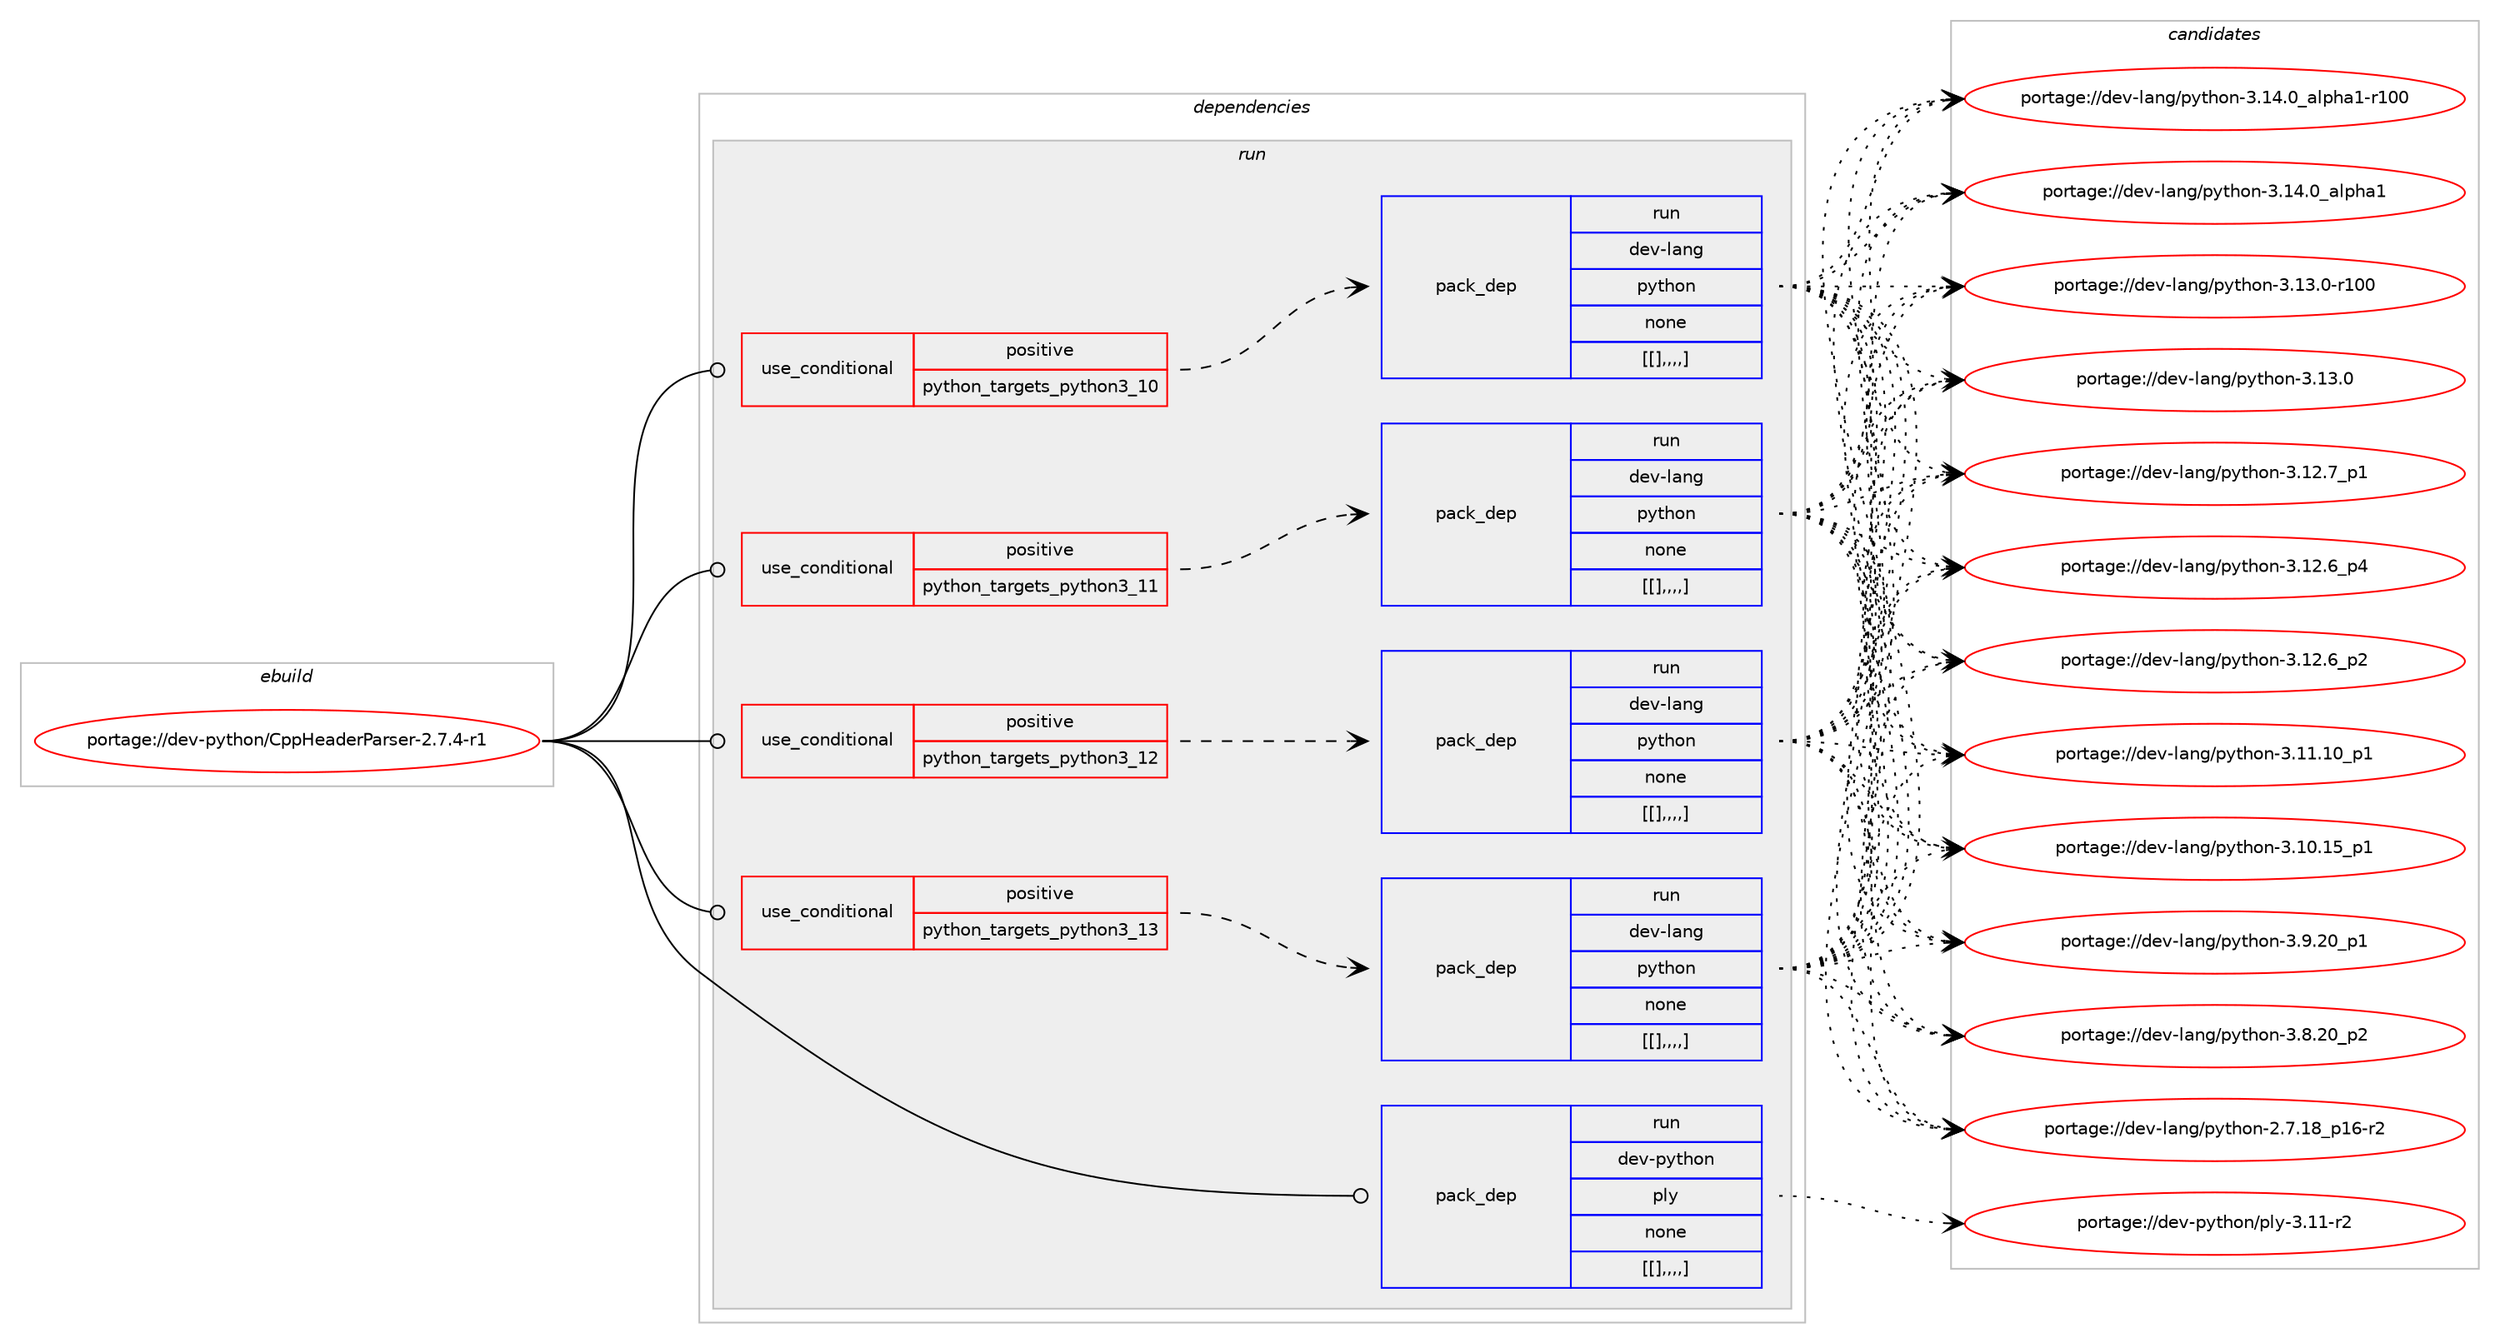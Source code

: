 digraph prolog {

# *************
# Graph options
# *************

newrank=true;
concentrate=true;
compound=true;
graph [rankdir=LR,fontname=Helvetica,fontsize=10,ranksep=1.5];#, ranksep=2.5, nodesep=0.2];
edge  [arrowhead=vee];
node  [fontname=Helvetica,fontsize=10];

# **********
# The ebuild
# **********

subgraph cluster_leftcol {
color=gray;
label=<<i>ebuild</i>>;
id [label="portage://dev-python/CppHeaderParser-2.7.4-r1", color=red, width=4, href="../dev-python/CppHeaderParser-2.7.4-r1.svg"];
}

# ****************
# The dependencies
# ****************

subgraph cluster_midcol {
color=gray;
label=<<i>dependencies</i>>;
subgraph cluster_compile {
fillcolor="#eeeeee";
style=filled;
label=<<i>compile</i>>;
}
subgraph cluster_compileandrun {
fillcolor="#eeeeee";
style=filled;
label=<<i>compile and run</i>>;
}
subgraph cluster_run {
fillcolor="#eeeeee";
style=filled;
label=<<i>run</i>>;
subgraph cond32381 {
dependency145798 [label=<<TABLE BORDER="0" CELLBORDER="1" CELLSPACING="0" CELLPADDING="4"><TR><TD ROWSPAN="3" CELLPADDING="10">use_conditional</TD></TR><TR><TD>positive</TD></TR><TR><TD>python_targets_python3_10</TD></TR></TABLE>>, shape=none, color=red];
subgraph pack112093 {
dependency145799 [label=<<TABLE BORDER="0" CELLBORDER="1" CELLSPACING="0" CELLPADDING="4" WIDTH="220"><TR><TD ROWSPAN="6" CELLPADDING="30">pack_dep</TD></TR><TR><TD WIDTH="110">run</TD></TR><TR><TD>dev-lang</TD></TR><TR><TD>python</TD></TR><TR><TD>none</TD></TR><TR><TD>[[],,,,]</TD></TR></TABLE>>, shape=none, color=blue];
}
dependency145798:e -> dependency145799:w [weight=20,style="dashed",arrowhead="vee"];
}
id:e -> dependency145798:w [weight=20,style="solid",arrowhead="odot"];
subgraph cond32384 {
dependency145804 [label=<<TABLE BORDER="0" CELLBORDER="1" CELLSPACING="0" CELLPADDING="4"><TR><TD ROWSPAN="3" CELLPADDING="10">use_conditional</TD></TR><TR><TD>positive</TD></TR><TR><TD>python_targets_python3_11</TD></TR></TABLE>>, shape=none, color=red];
subgraph pack112096 {
dependency145805 [label=<<TABLE BORDER="0" CELLBORDER="1" CELLSPACING="0" CELLPADDING="4" WIDTH="220"><TR><TD ROWSPAN="6" CELLPADDING="30">pack_dep</TD></TR><TR><TD WIDTH="110">run</TD></TR><TR><TD>dev-lang</TD></TR><TR><TD>python</TD></TR><TR><TD>none</TD></TR><TR><TD>[[],,,,]</TD></TR></TABLE>>, shape=none, color=blue];
}
dependency145804:e -> dependency145805:w [weight=20,style="dashed",arrowhead="vee"];
}
id:e -> dependency145804:w [weight=20,style="solid",arrowhead="odot"];
subgraph cond32387 {
dependency145810 [label=<<TABLE BORDER="0" CELLBORDER="1" CELLSPACING="0" CELLPADDING="4"><TR><TD ROWSPAN="3" CELLPADDING="10">use_conditional</TD></TR><TR><TD>positive</TD></TR><TR><TD>python_targets_python3_12</TD></TR></TABLE>>, shape=none, color=red];
subgraph pack112099 {
dependency145812 [label=<<TABLE BORDER="0" CELLBORDER="1" CELLSPACING="0" CELLPADDING="4" WIDTH="220"><TR><TD ROWSPAN="6" CELLPADDING="30">pack_dep</TD></TR><TR><TD WIDTH="110">run</TD></TR><TR><TD>dev-lang</TD></TR><TR><TD>python</TD></TR><TR><TD>none</TD></TR><TR><TD>[[],,,,]</TD></TR></TABLE>>, shape=none, color=blue];
}
dependency145810:e -> dependency145812:w [weight=20,style="dashed",arrowhead="vee"];
}
id:e -> dependency145810:w [weight=20,style="solid",arrowhead="odot"];
subgraph cond32389 {
dependency145814 [label=<<TABLE BORDER="0" CELLBORDER="1" CELLSPACING="0" CELLPADDING="4"><TR><TD ROWSPAN="3" CELLPADDING="10">use_conditional</TD></TR><TR><TD>positive</TD></TR><TR><TD>python_targets_python3_13</TD></TR></TABLE>>, shape=none, color=red];
subgraph pack112101 {
dependency145815 [label=<<TABLE BORDER="0" CELLBORDER="1" CELLSPACING="0" CELLPADDING="4" WIDTH="220"><TR><TD ROWSPAN="6" CELLPADDING="30">pack_dep</TD></TR><TR><TD WIDTH="110">run</TD></TR><TR><TD>dev-lang</TD></TR><TR><TD>python</TD></TR><TR><TD>none</TD></TR><TR><TD>[[],,,,]</TD></TR></TABLE>>, shape=none, color=blue];
}
dependency145814:e -> dependency145815:w [weight=20,style="dashed",arrowhead="vee"];
}
id:e -> dependency145814:w [weight=20,style="solid",arrowhead="odot"];
subgraph pack112103 {
dependency145818 [label=<<TABLE BORDER="0" CELLBORDER="1" CELLSPACING="0" CELLPADDING="4" WIDTH="220"><TR><TD ROWSPAN="6" CELLPADDING="30">pack_dep</TD></TR><TR><TD WIDTH="110">run</TD></TR><TR><TD>dev-python</TD></TR><TR><TD>ply</TD></TR><TR><TD>none</TD></TR><TR><TD>[[],,,,]</TD></TR></TABLE>>, shape=none, color=blue];
}
id:e -> dependency145818:w [weight=20,style="solid",arrowhead="odot"];
}
}

# **************
# The candidates
# **************

subgraph cluster_choices {
rank=same;
color=gray;
label=<<i>candidates</i>>;

subgraph choice112088 {
color=black;
nodesep=1;
choice100101118451089711010347112121116104111110455146495246489597108112104974945114494848 [label="portage://dev-lang/python-3.14.0_alpha1-r100", color=red, width=4,href="../dev-lang/python-3.14.0_alpha1-r100.svg"];
choice1001011184510897110103471121211161041111104551464952464895971081121049749 [label="portage://dev-lang/python-3.14.0_alpha1", color=red, width=4,href="../dev-lang/python-3.14.0_alpha1.svg"];
choice1001011184510897110103471121211161041111104551464951464845114494848 [label="portage://dev-lang/python-3.13.0-r100", color=red, width=4,href="../dev-lang/python-3.13.0-r100.svg"];
choice10010111845108971101034711212111610411111045514649514648 [label="portage://dev-lang/python-3.13.0", color=red, width=4,href="../dev-lang/python-3.13.0.svg"];
choice100101118451089711010347112121116104111110455146495046559511249 [label="portage://dev-lang/python-3.12.7_p1", color=red, width=4,href="../dev-lang/python-3.12.7_p1.svg"];
choice100101118451089711010347112121116104111110455146495046549511252 [label="portage://dev-lang/python-3.12.6_p4", color=red, width=4,href="../dev-lang/python-3.12.6_p4.svg"];
choice100101118451089711010347112121116104111110455146495046549511250 [label="portage://dev-lang/python-3.12.6_p2", color=red, width=4,href="../dev-lang/python-3.12.6_p2.svg"];
choice10010111845108971101034711212111610411111045514649494649489511249 [label="portage://dev-lang/python-3.11.10_p1", color=red, width=4,href="../dev-lang/python-3.11.10_p1.svg"];
choice10010111845108971101034711212111610411111045514649484649539511249 [label="portage://dev-lang/python-3.10.15_p1", color=red, width=4,href="../dev-lang/python-3.10.15_p1.svg"];
choice100101118451089711010347112121116104111110455146574650489511249 [label="portage://dev-lang/python-3.9.20_p1", color=red, width=4,href="../dev-lang/python-3.9.20_p1.svg"];
choice100101118451089711010347112121116104111110455146564650489511250 [label="portage://dev-lang/python-3.8.20_p2", color=red, width=4,href="../dev-lang/python-3.8.20_p2.svg"];
choice100101118451089711010347112121116104111110455046554649569511249544511450 [label="portage://dev-lang/python-2.7.18_p16-r2", color=red, width=4,href="../dev-lang/python-2.7.18_p16-r2.svg"];
dependency145799:e -> choice100101118451089711010347112121116104111110455146495246489597108112104974945114494848:w [style=dotted,weight="100"];
dependency145799:e -> choice1001011184510897110103471121211161041111104551464952464895971081121049749:w [style=dotted,weight="100"];
dependency145799:e -> choice1001011184510897110103471121211161041111104551464951464845114494848:w [style=dotted,weight="100"];
dependency145799:e -> choice10010111845108971101034711212111610411111045514649514648:w [style=dotted,weight="100"];
dependency145799:e -> choice100101118451089711010347112121116104111110455146495046559511249:w [style=dotted,weight="100"];
dependency145799:e -> choice100101118451089711010347112121116104111110455146495046549511252:w [style=dotted,weight="100"];
dependency145799:e -> choice100101118451089711010347112121116104111110455146495046549511250:w [style=dotted,weight="100"];
dependency145799:e -> choice10010111845108971101034711212111610411111045514649494649489511249:w [style=dotted,weight="100"];
dependency145799:e -> choice10010111845108971101034711212111610411111045514649484649539511249:w [style=dotted,weight="100"];
dependency145799:e -> choice100101118451089711010347112121116104111110455146574650489511249:w [style=dotted,weight="100"];
dependency145799:e -> choice100101118451089711010347112121116104111110455146564650489511250:w [style=dotted,weight="100"];
dependency145799:e -> choice100101118451089711010347112121116104111110455046554649569511249544511450:w [style=dotted,weight="100"];
}
subgraph choice112096 {
color=black;
nodesep=1;
choice100101118451089711010347112121116104111110455146495246489597108112104974945114494848 [label="portage://dev-lang/python-3.14.0_alpha1-r100", color=red, width=4,href="../dev-lang/python-3.14.0_alpha1-r100.svg"];
choice1001011184510897110103471121211161041111104551464952464895971081121049749 [label="portage://dev-lang/python-3.14.0_alpha1", color=red, width=4,href="../dev-lang/python-3.14.0_alpha1.svg"];
choice1001011184510897110103471121211161041111104551464951464845114494848 [label="portage://dev-lang/python-3.13.0-r100", color=red, width=4,href="../dev-lang/python-3.13.0-r100.svg"];
choice10010111845108971101034711212111610411111045514649514648 [label="portage://dev-lang/python-3.13.0", color=red, width=4,href="../dev-lang/python-3.13.0.svg"];
choice100101118451089711010347112121116104111110455146495046559511249 [label="portage://dev-lang/python-3.12.7_p1", color=red, width=4,href="../dev-lang/python-3.12.7_p1.svg"];
choice100101118451089711010347112121116104111110455146495046549511252 [label="portage://dev-lang/python-3.12.6_p4", color=red, width=4,href="../dev-lang/python-3.12.6_p4.svg"];
choice100101118451089711010347112121116104111110455146495046549511250 [label="portage://dev-lang/python-3.12.6_p2", color=red, width=4,href="../dev-lang/python-3.12.6_p2.svg"];
choice10010111845108971101034711212111610411111045514649494649489511249 [label="portage://dev-lang/python-3.11.10_p1", color=red, width=4,href="../dev-lang/python-3.11.10_p1.svg"];
choice10010111845108971101034711212111610411111045514649484649539511249 [label="portage://dev-lang/python-3.10.15_p1", color=red, width=4,href="../dev-lang/python-3.10.15_p1.svg"];
choice100101118451089711010347112121116104111110455146574650489511249 [label="portage://dev-lang/python-3.9.20_p1", color=red, width=4,href="../dev-lang/python-3.9.20_p1.svg"];
choice100101118451089711010347112121116104111110455146564650489511250 [label="portage://dev-lang/python-3.8.20_p2", color=red, width=4,href="../dev-lang/python-3.8.20_p2.svg"];
choice100101118451089711010347112121116104111110455046554649569511249544511450 [label="portage://dev-lang/python-2.7.18_p16-r2", color=red, width=4,href="../dev-lang/python-2.7.18_p16-r2.svg"];
dependency145805:e -> choice100101118451089711010347112121116104111110455146495246489597108112104974945114494848:w [style=dotted,weight="100"];
dependency145805:e -> choice1001011184510897110103471121211161041111104551464952464895971081121049749:w [style=dotted,weight="100"];
dependency145805:e -> choice1001011184510897110103471121211161041111104551464951464845114494848:w [style=dotted,weight="100"];
dependency145805:e -> choice10010111845108971101034711212111610411111045514649514648:w [style=dotted,weight="100"];
dependency145805:e -> choice100101118451089711010347112121116104111110455146495046559511249:w [style=dotted,weight="100"];
dependency145805:e -> choice100101118451089711010347112121116104111110455146495046549511252:w [style=dotted,weight="100"];
dependency145805:e -> choice100101118451089711010347112121116104111110455146495046549511250:w [style=dotted,weight="100"];
dependency145805:e -> choice10010111845108971101034711212111610411111045514649494649489511249:w [style=dotted,weight="100"];
dependency145805:e -> choice10010111845108971101034711212111610411111045514649484649539511249:w [style=dotted,weight="100"];
dependency145805:e -> choice100101118451089711010347112121116104111110455146574650489511249:w [style=dotted,weight="100"];
dependency145805:e -> choice100101118451089711010347112121116104111110455146564650489511250:w [style=dotted,weight="100"];
dependency145805:e -> choice100101118451089711010347112121116104111110455046554649569511249544511450:w [style=dotted,weight="100"];
}
subgraph choice112099 {
color=black;
nodesep=1;
choice100101118451089711010347112121116104111110455146495246489597108112104974945114494848 [label="portage://dev-lang/python-3.14.0_alpha1-r100", color=red, width=4,href="../dev-lang/python-3.14.0_alpha1-r100.svg"];
choice1001011184510897110103471121211161041111104551464952464895971081121049749 [label="portage://dev-lang/python-3.14.0_alpha1", color=red, width=4,href="../dev-lang/python-3.14.0_alpha1.svg"];
choice1001011184510897110103471121211161041111104551464951464845114494848 [label="portage://dev-lang/python-3.13.0-r100", color=red, width=4,href="../dev-lang/python-3.13.0-r100.svg"];
choice10010111845108971101034711212111610411111045514649514648 [label="portage://dev-lang/python-3.13.0", color=red, width=4,href="../dev-lang/python-3.13.0.svg"];
choice100101118451089711010347112121116104111110455146495046559511249 [label="portage://dev-lang/python-3.12.7_p1", color=red, width=4,href="../dev-lang/python-3.12.7_p1.svg"];
choice100101118451089711010347112121116104111110455146495046549511252 [label="portage://dev-lang/python-3.12.6_p4", color=red, width=4,href="../dev-lang/python-3.12.6_p4.svg"];
choice100101118451089711010347112121116104111110455146495046549511250 [label="portage://dev-lang/python-3.12.6_p2", color=red, width=4,href="../dev-lang/python-3.12.6_p2.svg"];
choice10010111845108971101034711212111610411111045514649494649489511249 [label="portage://dev-lang/python-3.11.10_p1", color=red, width=4,href="../dev-lang/python-3.11.10_p1.svg"];
choice10010111845108971101034711212111610411111045514649484649539511249 [label="portage://dev-lang/python-3.10.15_p1", color=red, width=4,href="../dev-lang/python-3.10.15_p1.svg"];
choice100101118451089711010347112121116104111110455146574650489511249 [label="portage://dev-lang/python-3.9.20_p1", color=red, width=4,href="../dev-lang/python-3.9.20_p1.svg"];
choice100101118451089711010347112121116104111110455146564650489511250 [label="portage://dev-lang/python-3.8.20_p2", color=red, width=4,href="../dev-lang/python-3.8.20_p2.svg"];
choice100101118451089711010347112121116104111110455046554649569511249544511450 [label="portage://dev-lang/python-2.7.18_p16-r2", color=red, width=4,href="../dev-lang/python-2.7.18_p16-r2.svg"];
dependency145812:e -> choice100101118451089711010347112121116104111110455146495246489597108112104974945114494848:w [style=dotted,weight="100"];
dependency145812:e -> choice1001011184510897110103471121211161041111104551464952464895971081121049749:w [style=dotted,weight="100"];
dependency145812:e -> choice1001011184510897110103471121211161041111104551464951464845114494848:w [style=dotted,weight="100"];
dependency145812:e -> choice10010111845108971101034711212111610411111045514649514648:w [style=dotted,weight="100"];
dependency145812:e -> choice100101118451089711010347112121116104111110455146495046559511249:w [style=dotted,weight="100"];
dependency145812:e -> choice100101118451089711010347112121116104111110455146495046549511252:w [style=dotted,weight="100"];
dependency145812:e -> choice100101118451089711010347112121116104111110455146495046549511250:w [style=dotted,weight="100"];
dependency145812:e -> choice10010111845108971101034711212111610411111045514649494649489511249:w [style=dotted,weight="100"];
dependency145812:e -> choice10010111845108971101034711212111610411111045514649484649539511249:w [style=dotted,weight="100"];
dependency145812:e -> choice100101118451089711010347112121116104111110455146574650489511249:w [style=dotted,weight="100"];
dependency145812:e -> choice100101118451089711010347112121116104111110455146564650489511250:w [style=dotted,weight="100"];
dependency145812:e -> choice100101118451089711010347112121116104111110455046554649569511249544511450:w [style=dotted,weight="100"];
}
subgraph choice112110 {
color=black;
nodesep=1;
choice100101118451089711010347112121116104111110455146495246489597108112104974945114494848 [label="portage://dev-lang/python-3.14.0_alpha1-r100", color=red, width=4,href="../dev-lang/python-3.14.0_alpha1-r100.svg"];
choice1001011184510897110103471121211161041111104551464952464895971081121049749 [label="portage://dev-lang/python-3.14.0_alpha1", color=red, width=4,href="../dev-lang/python-3.14.0_alpha1.svg"];
choice1001011184510897110103471121211161041111104551464951464845114494848 [label="portage://dev-lang/python-3.13.0-r100", color=red, width=4,href="../dev-lang/python-3.13.0-r100.svg"];
choice10010111845108971101034711212111610411111045514649514648 [label="portage://dev-lang/python-3.13.0", color=red, width=4,href="../dev-lang/python-3.13.0.svg"];
choice100101118451089711010347112121116104111110455146495046559511249 [label="portage://dev-lang/python-3.12.7_p1", color=red, width=4,href="../dev-lang/python-3.12.7_p1.svg"];
choice100101118451089711010347112121116104111110455146495046549511252 [label="portage://dev-lang/python-3.12.6_p4", color=red, width=4,href="../dev-lang/python-3.12.6_p4.svg"];
choice100101118451089711010347112121116104111110455146495046549511250 [label="portage://dev-lang/python-3.12.6_p2", color=red, width=4,href="../dev-lang/python-3.12.6_p2.svg"];
choice10010111845108971101034711212111610411111045514649494649489511249 [label="portage://dev-lang/python-3.11.10_p1", color=red, width=4,href="../dev-lang/python-3.11.10_p1.svg"];
choice10010111845108971101034711212111610411111045514649484649539511249 [label="portage://dev-lang/python-3.10.15_p1", color=red, width=4,href="../dev-lang/python-3.10.15_p1.svg"];
choice100101118451089711010347112121116104111110455146574650489511249 [label="portage://dev-lang/python-3.9.20_p1", color=red, width=4,href="../dev-lang/python-3.9.20_p1.svg"];
choice100101118451089711010347112121116104111110455146564650489511250 [label="portage://dev-lang/python-3.8.20_p2", color=red, width=4,href="../dev-lang/python-3.8.20_p2.svg"];
choice100101118451089711010347112121116104111110455046554649569511249544511450 [label="portage://dev-lang/python-2.7.18_p16-r2", color=red, width=4,href="../dev-lang/python-2.7.18_p16-r2.svg"];
dependency145815:e -> choice100101118451089711010347112121116104111110455146495246489597108112104974945114494848:w [style=dotted,weight="100"];
dependency145815:e -> choice1001011184510897110103471121211161041111104551464952464895971081121049749:w [style=dotted,weight="100"];
dependency145815:e -> choice1001011184510897110103471121211161041111104551464951464845114494848:w [style=dotted,weight="100"];
dependency145815:e -> choice10010111845108971101034711212111610411111045514649514648:w [style=dotted,weight="100"];
dependency145815:e -> choice100101118451089711010347112121116104111110455146495046559511249:w [style=dotted,weight="100"];
dependency145815:e -> choice100101118451089711010347112121116104111110455146495046549511252:w [style=dotted,weight="100"];
dependency145815:e -> choice100101118451089711010347112121116104111110455146495046549511250:w [style=dotted,weight="100"];
dependency145815:e -> choice10010111845108971101034711212111610411111045514649494649489511249:w [style=dotted,weight="100"];
dependency145815:e -> choice10010111845108971101034711212111610411111045514649484649539511249:w [style=dotted,weight="100"];
dependency145815:e -> choice100101118451089711010347112121116104111110455146574650489511249:w [style=dotted,weight="100"];
dependency145815:e -> choice100101118451089711010347112121116104111110455146564650489511250:w [style=dotted,weight="100"];
dependency145815:e -> choice100101118451089711010347112121116104111110455046554649569511249544511450:w [style=dotted,weight="100"];
}
subgraph choice112113 {
color=black;
nodesep=1;
choice100101118451121211161041111104711210812145514649494511450 [label="portage://dev-python/ply-3.11-r2", color=red, width=4,href="../dev-python/ply-3.11-r2.svg"];
dependency145818:e -> choice100101118451121211161041111104711210812145514649494511450:w [style=dotted,weight="100"];
}
}

}
